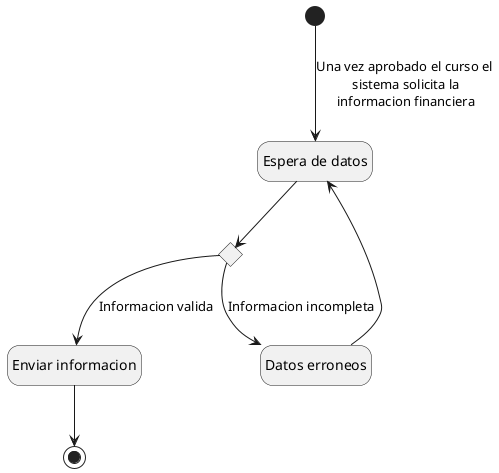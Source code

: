 @startuml
hide empty description
state "Espera de datos" as ed
state "Datos erroneos" as de
state "Enviar informacion" as ei

state c <<choice>>

[*] --> ed : Una vez aprobado el curso el\n sistema solicita la\n informacion financiera
ed --> c
c -->  de : Informacion incompleta
de --> ed
c --> ei : Informacion valida
ei --> [*]
@enduml